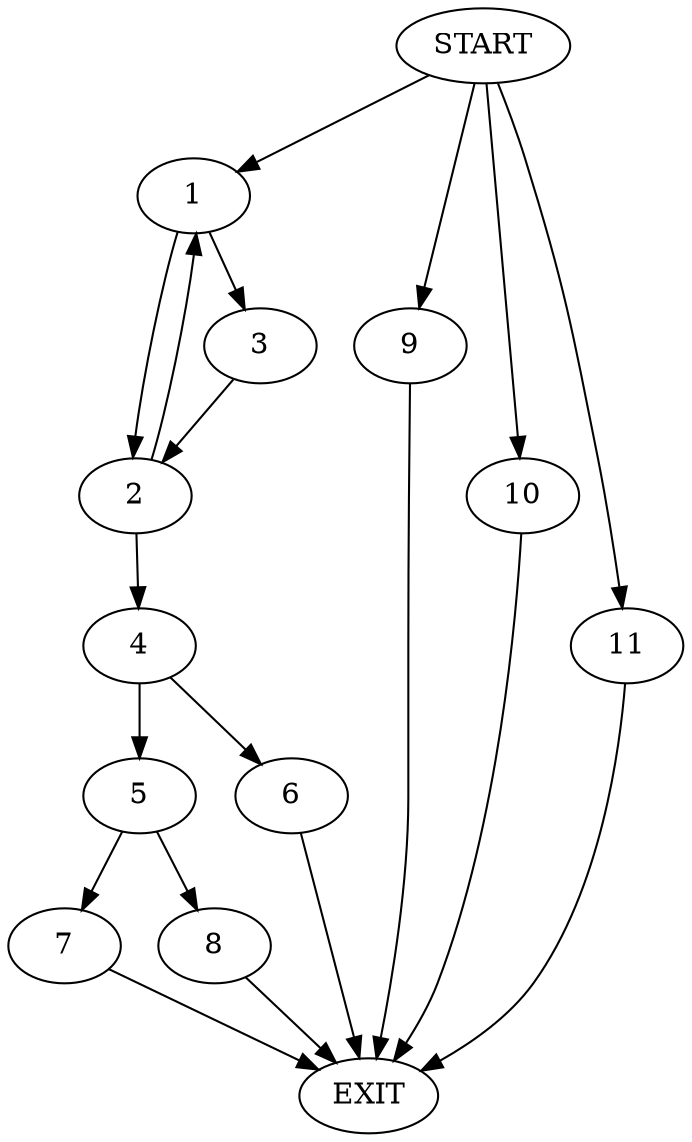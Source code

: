 digraph {
0 [label="START"]
12 [label="EXIT"]
0 -> 1
1 -> 2
1 -> 3
2 -> 1
2 -> 4
3 -> 2
4 -> 5
4 -> 6
5 -> 7
5 -> 8
6 -> 12
7 -> 12
8 -> 12
0 -> 9
9 -> 12
0 -> 10
10 -> 12
0 -> 11
11 -> 12
}
